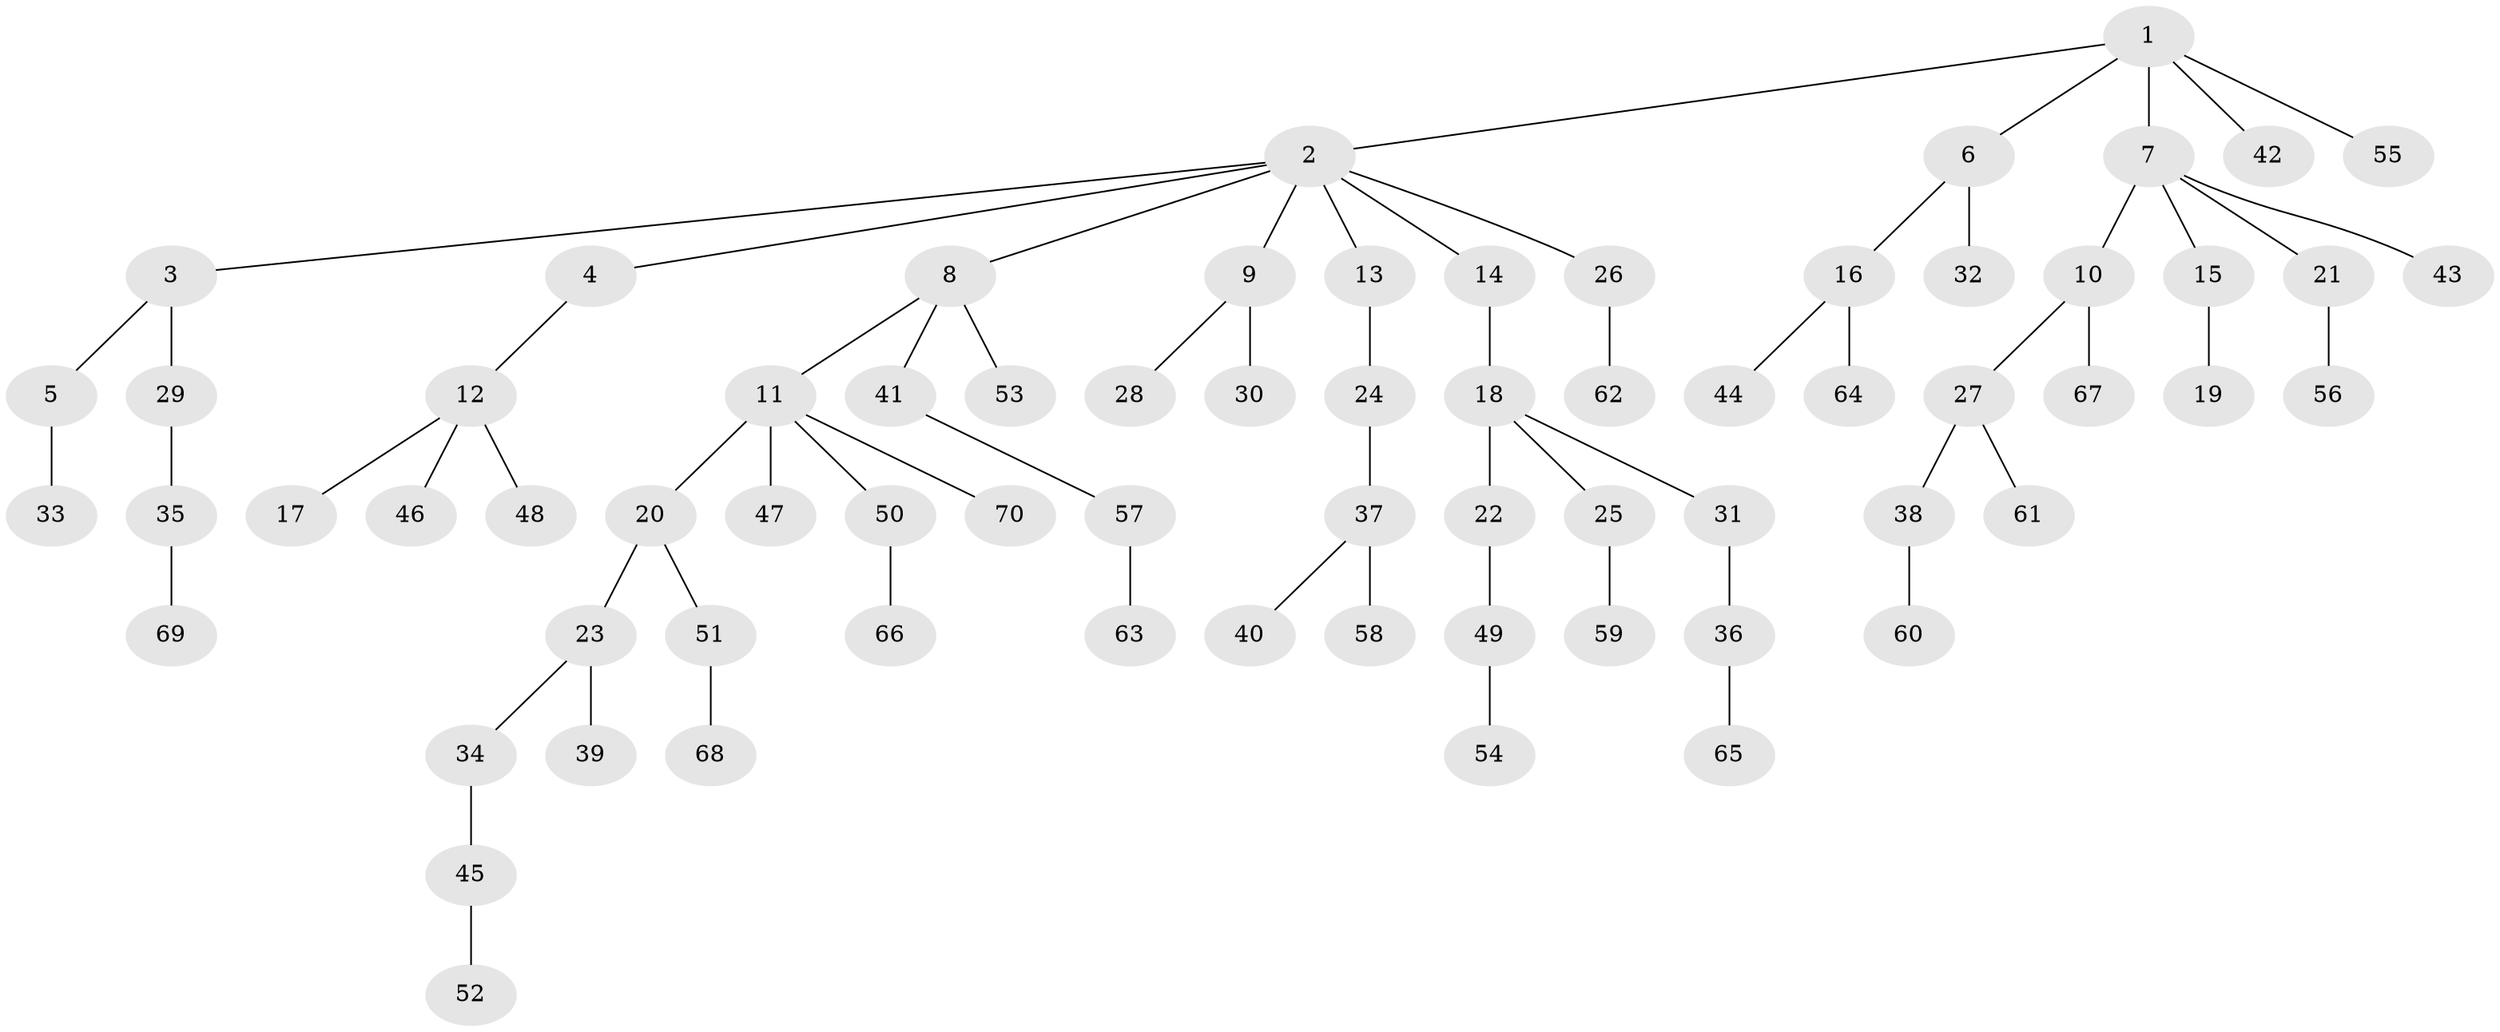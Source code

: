// Generated by graph-tools (version 1.1) at 2025/26/03/09/25 03:26:25]
// undirected, 70 vertices, 69 edges
graph export_dot {
graph [start="1"]
  node [color=gray90,style=filled];
  1;
  2;
  3;
  4;
  5;
  6;
  7;
  8;
  9;
  10;
  11;
  12;
  13;
  14;
  15;
  16;
  17;
  18;
  19;
  20;
  21;
  22;
  23;
  24;
  25;
  26;
  27;
  28;
  29;
  30;
  31;
  32;
  33;
  34;
  35;
  36;
  37;
  38;
  39;
  40;
  41;
  42;
  43;
  44;
  45;
  46;
  47;
  48;
  49;
  50;
  51;
  52;
  53;
  54;
  55;
  56;
  57;
  58;
  59;
  60;
  61;
  62;
  63;
  64;
  65;
  66;
  67;
  68;
  69;
  70;
  1 -- 2;
  1 -- 6;
  1 -- 7;
  1 -- 42;
  1 -- 55;
  2 -- 3;
  2 -- 4;
  2 -- 8;
  2 -- 9;
  2 -- 13;
  2 -- 14;
  2 -- 26;
  3 -- 5;
  3 -- 29;
  4 -- 12;
  5 -- 33;
  6 -- 16;
  6 -- 32;
  7 -- 10;
  7 -- 15;
  7 -- 21;
  7 -- 43;
  8 -- 11;
  8 -- 41;
  8 -- 53;
  9 -- 28;
  9 -- 30;
  10 -- 27;
  10 -- 67;
  11 -- 20;
  11 -- 47;
  11 -- 50;
  11 -- 70;
  12 -- 17;
  12 -- 46;
  12 -- 48;
  13 -- 24;
  14 -- 18;
  15 -- 19;
  16 -- 44;
  16 -- 64;
  18 -- 22;
  18 -- 25;
  18 -- 31;
  20 -- 23;
  20 -- 51;
  21 -- 56;
  22 -- 49;
  23 -- 34;
  23 -- 39;
  24 -- 37;
  25 -- 59;
  26 -- 62;
  27 -- 38;
  27 -- 61;
  29 -- 35;
  31 -- 36;
  34 -- 45;
  35 -- 69;
  36 -- 65;
  37 -- 40;
  37 -- 58;
  38 -- 60;
  41 -- 57;
  45 -- 52;
  49 -- 54;
  50 -- 66;
  51 -- 68;
  57 -- 63;
}
